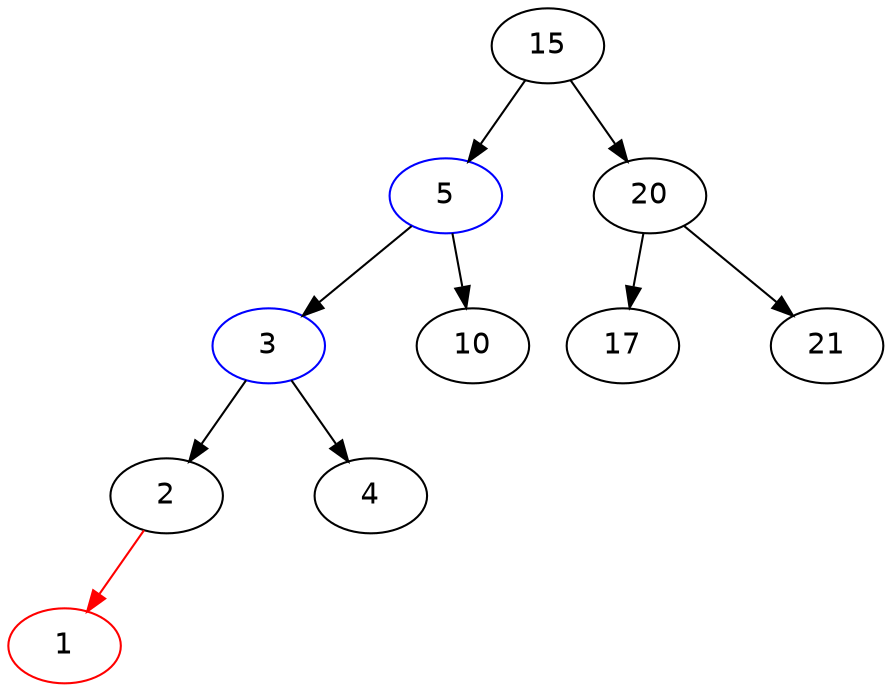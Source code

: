 digraph G {
	graph [fontname = "Helvetica"];
	node [fontname = "Helvetica"];
	edge [fontname = "Helvetica"];
	3 [color=blue];
	5 [color=blue];

	15 -> 5;
	m15 [label="", width=0.1, style=invis];
	15 -> m15 [style=invis];
	15 -> 20;
	{rank=same 5 -> m15 -> 20 [style=invis]};
	
	5 -> 3;
	m5 [label="", width=0.1, style=invis];
	5 -> m5 [style=invis];
	5 -> 10;
	{rank=same 3 -> m5 -> 10 [style=invis]};

	3 -> 2;
	m3 [label="", width=0.1, style=invis];
	3 -> m3 [style=invis];
	3 -> 4;
	{rank=same 2 -> m3 -> 4 [style=invis]};

	1 [color=red];
	2 -> 1 [color=red];
	m2 [label="", width=0.1, style=invis];
	2 -> m2 [style=invis];
	r2 [label="", width=0.1, style=invis];
	2 -> r2 [style=invis];
	{rank=same 1 -> m2 -> r2 [style=invis]};

	20 -> 17;
	m20 [label="", width=0.1, style=invis];
	20 -> m20 [style=invis];
	20 -> 21;
	{rank=same 17 -> m20 -> 21 [style=invis]};
}

